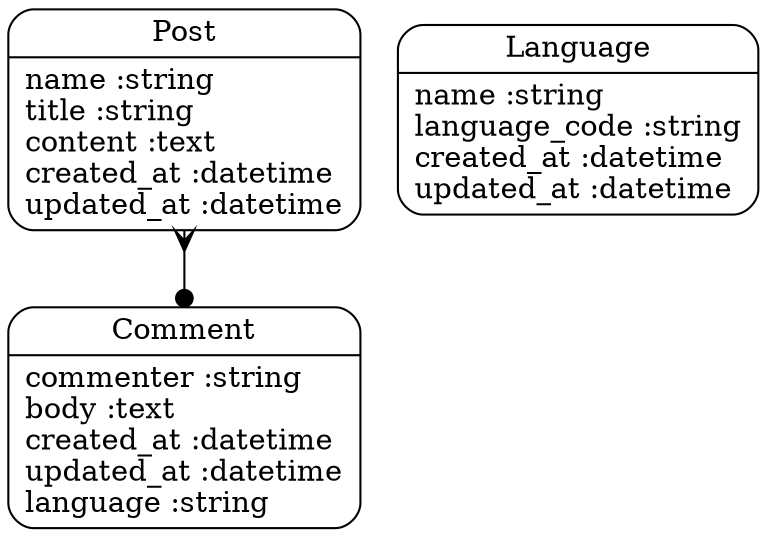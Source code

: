 digraph models_diagram {
	graph[overlap=false, splines=true]
	"Comment" [shape=Mrecord, label="{Comment|commenter :string\lbody :text\lcreated_at :datetime\lupdated_at :datetime\llanguage :string\l}"]
	"Language" [shape=Mrecord, label="{Language|name :string\llanguage_code :string\lcreated_at :datetime\lupdated_at :datetime\l}"]
	"Post" [shape=Mrecord, label="{Post|name :string\ltitle :string\lcontent :text\lcreated_at :datetime\lupdated_at :datetime\l}"]
	"Post" -> "Comment" [arrowtail=crow, arrowhead=dot, dir=both]
}
